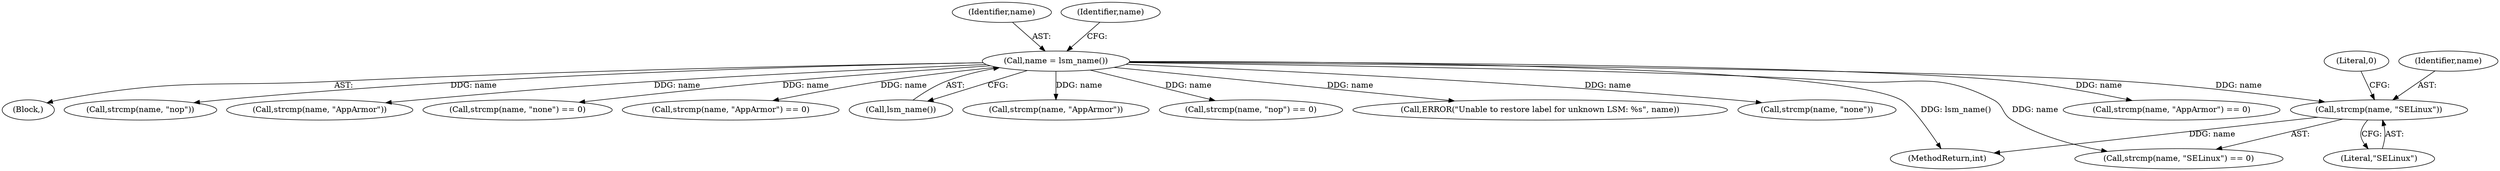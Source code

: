 digraph "0_lxc_81f466d05f2a89cb4f122ef7f593ff3f279b165c_0@API" {
"1000242" [label="(Call,strcmp(name, \"SELinux\"))"];
"1000120" [label="(Call,name = lsm_name())"];
"1000122" [label="(Call,lsm_name())"];
"1000176" [label="(Call,strcmp(name, \"AppArmor\") == 0)"];
"1000121" [label="(Identifier,name)"];
"1000244" [label="(Literal,\"SELinux\")"];
"1000287" [label="(MethodReturn,int)"];
"1000105" [label="(Block,)"];
"1000125" [label="(Call,strcmp(name, \"nop\"))"];
"1000139" [label="(Call,strcmp(name, \"AppArmor\"))"];
"1000243" [label="(Identifier,name)"];
"1000120" [label="(Call,name = lsm_name())"];
"1000131" [label="(Call,strcmp(name, \"none\") == 0)"];
"1000242" [label="(Call,strcmp(name, \"SELinux\"))"];
"1000138" [label="(Call,strcmp(name, \"AppArmor\") == 0)"];
"1000177" [label="(Call,strcmp(name, \"AppArmor\"))"];
"1000245" [label="(Literal,0)"];
"1000124" [label="(Call,strcmp(name, \"nop\") == 0)"];
"1000126" [label="(Identifier,name)"];
"1000267" [label="(Call,ERROR(\"Unable to restore label for unknown LSM: %s\", name))"];
"1000241" [label="(Call,strcmp(name, \"SELinux\") == 0)"];
"1000132" [label="(Call,strcmp(name, \"none\"))"];
"1000242" -> "1000241"  [label="AST: "];
"1000242" -> "1000244"  [label="CFG: "];
"1000243" -> "1000242"  [label="AST: "];
"1000244" -> "1000242"  [label="AST: "];
"1000245" -> "1000242"  [label="CFG: "];
"1000242" -> "1000287"  [label="DDG: name"];
"1000120" -> "1000242"  [label="DDG: name"];
"1000120" -> "1000105"  [label="AST: "];
"1000120" -> "1000122"  [label="CFG: "];
"1000121" -> "1000120"  [label="AST: "];
"1000122" -> "1000120"  [label="AST: "];
"1000126" -> "1000120"  [label="CFG: "];
"1000120" -> "1000287"  [label="DDG: lsm_name()"];
"1000120" -> "1000124"  [label="DDG: name"];
"1000120" -> "1000125"  [label="DDG: name"];
"1000120" -> "1000131"  [label="DDG: name"];
"1000120" -> "1000132"  [label="DDG: name"];
"1000120" -> "1000138"  [label="DDG: name"];
"1000120" -> "1000139"  [label="DDG: name"];
"1000120" -> "1000176"  [label="DDG: name"];
"1000120" -> "1000177"  [label="DDG: name"];
"1000120" -> "1000241"  [label="DDG: name"];
"1000120" -> "1000267"  [label="DDG: name"];
}
